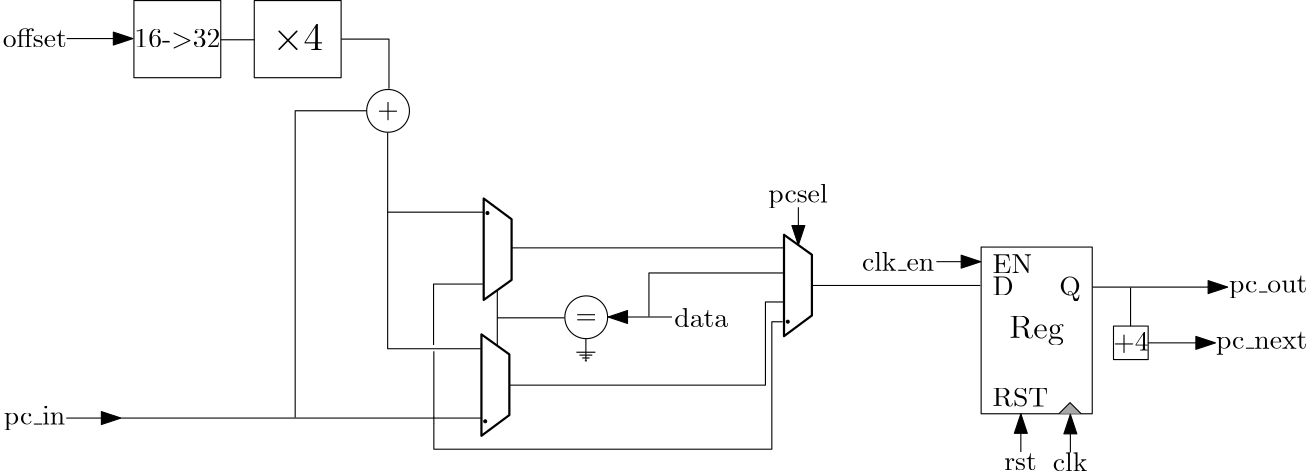 <?xml version="1.0"?>
<!DOCTYPE ipe SYSTEM "ipe.dtd">
<ipe version="70218" creator="Ipe 7.2.23">
<info created="D:20210502173111" modified="D:20210503160236"/>
<ipestyle name="basic">
<symbol name="arrow/arc(spx)">
<path stroke="sym-stroke" fill="sym-stroke" pen="sym-pen">
0 0 m
-1 0.333 l
-1 -0.333 l
h
</path>
</symbol>
<symbol name="arrow/farc(spx)">
<path stroke="sym-stroke" fill="white" pen="sym-pen">
0 0 m
-1 0.333 l
-1 -0.333 l
h
</path>
</symbol>
<symbol name="arrow/ptarc(spx)">
<path stroke="sym-stroke" fill="sym-stroke" pen="sym-pen">
0 0 m
-1 0.333 l
-0.8 0 l
-1 -0.333 l
h
</path>
</symbol>
<symbol name="arrow/fptarc(spx)">
<path stroke="sym-stroke" fill="white" pen="sym-pen">
0 0 m
-1 0.333 l
-0.8 0 l
-1 -0.333 l
h
</path>
</symbol>
<symbol name="mark/circle(sx)" transformations="translations">
<path fill="sym-stroke">
0.6 0 0 0.6 0 0 e
0.4 0 0 0.4 0 0 e
</path>
</symbol>
<symbol name="mark/disk(sx)" transformations="translations">
<path fill="sym-stroke">
0.6 0 0 0.6 0 0 e
</path>
</symbol>
<symbol name="mark/fdisk(sfx)" transformations="translations">
<group>
<path fill="sym-fill">
0.5 0 0 0.5 0 0 e
</path>
<path fill="sym-stroke" fillrule="eofill">
0.6 0 0 0.6 0 0 e
0.4 0 0 0.4 0 0 e
</path>
</group>
</symbol>
<symbol name="mark/box(sx)" transformations="translations">
<path fill="sym-stroke" fillrule="eofill">
-0.6 -0.6 m
0.6 -0.6 l
0.6 0.6 l
-0.6 0.6 l
h
-0.4 -0.4 m
0.4 -0.4 l
0.4 0.4 l
-0.4 0.4 l
h
</path>
</symbol>
<symbol name="mark/square(sx)" transformations="translations">
<path fill="sym-stroke">
-0.6 -0.6 m
0.6 -0.6 l
0.6 0.6 l
-0.6 0.6 l
h
</path>
</symbol>
<symbol name="mark/fsquare(sfx)" transformations="translations">
<group>
<path fill="sym-fill">
-0.5 -0.5 m
0.5 -0.5 l
0.5 0.5 l
-0.5 0.5 l
h
</path>
<path fill="sym-stroke" fillrule="eofill">
-0.6 -0.6 m
0.6 -0.6 l
0.6 0.6 l
-0.6 0.6 l
h
-0.4 -0.4 m
0.4 -0.4 l
0.4 0.4 l
-0.4 0.4 l
h
</path>
</group>
</symbol>
<symbol name="mark/cross(sx)" transformations="translations">
<group>
<path fill="sym-stroke">
-0.43 -0.57 m
0.57 0.43 l
0.43 0.57 l
-0.57 -0.43 l
h
</path>
<path fill="sym-stroke">
-0.43 0.57 m
0.57 -0.43 l
0.43 -0.57 l
-0.57 0.43 l
h
</path>
</group>
</symbol>
<symbol name="arrow/fnormal(spx)">
<path stroke="sym-stroke" fill="white" pen="sym-pen">
0 0 m
-1 0.333 l
-1 -0.333 l
h
</path>
</symbol>
<symbol name="arrow/pointed(spx)">
<path stroke="sym-stroke" fill="sym-stroke" pen="sym-pen">
0 0 m
-1 0.333 l
-0.8 0 l
-1 -0.333 l
h
</path>
</symbol>
<symbol name="arrow/fpointed(spx)">
<path stroke="sym-stroke" fill="white" pen="sym-pen">
0 0 m
-1 0.333 l
-0.8 0 l
-1 -0.333 l
h
</path>
</symbol>
<symbol name="arrow/linear(spx)">
<path stroke="sym-stroke" pen="sym-pen">
-1 0.333 m
0 0 l
-1 -0.333 l
</path>
</symbol>
<symbol name="arrow/fdouble(spx)">
<path stroke="sym-stroke" fill="white" pen="sym-pen">
0 0 m
-1 0.333 l
-1 -0.333 l
h
-1 0 m
-2 0.333 l
-2 -0.333 l
h
</path>
</symbol>
<symbol name="arrow/double(spx)">
<path stroke="sym-stroke" fill="sym-stroke" pen="sym-pen">
0 0 m
-1 0.333 l
-1 -0.333 l
h
-1 0 m
-2 0.333 l
-2 -0.333 l
h
</path>
</symbol>
<symbol name="arrow/mid-normal(spx)">
<path stroke="sym-stroke" fill="sym-stroke" pen="sym-pen">
0.5 0 m
-0.5 0.333 l
-0.5 -0.333 l
h
</path>
</symbol>
<symbol name="arrow/mid-fnormal(spx)">
<path stroke="sym-stroke" fill="white" pen="sym-pen">
0.5 0 m
-0.5 0.333 l
-0.5 -0.333 l
h
</path>
</symbol>
<symbol name="arrow/mid-pointed(spx)">
<path stroke="sym-stroke" fill="sym-stroke" pen="sym-pen">
0.5 0 m
-0.5 0.333 l
-0.3 0 l
-0.5 -0.333 l
h
</path>
</symbol>
<symbol name="arrow/mid-fpointed(spx)">
<path stroke="sym-stroke" fill="white" pen="sym-pen">
0.5 0 m
-0.5 0.333 l
-0.3 0 l
-0.5 -0.333 l
h
</path>
</symbol>
<symbol name="arrow/mid-double(spx)">
<path stroke="sym-stroke" fill="sym-stroke" pen="sym-pen">
1 0 m
0 0.333 l
0 -0.333 l
h
0 0 m
-1 0.333 l
-1 -0.333 l
h
</path>
</symbol>
<symbol name="arrow/mid-fdouble(spx)">
<path stroke="sym-stroke" fill="white" pen="sym-pen">
1 0 m
0 0.333 l
0 -0.333 l
h
0 0 m
-1 0.333 l
-1 -0.333 l
h
</path>
</symbol>
<anglesize name="22.5 deg" value="22.5"/>
<anglesize name="30 deg" value="30"/>
<anglesize name="45 deg" value="45"/>
<anglesize name="60 deg" value="60"/>
<anglesize name="90 deg" value="90"/>
<arrowsize name="large" value="10"/>
<arrowsize name="small" value="5"/>
<arrowsize name="tiny" value="3"/>
<color name="blue" value="0 0 1"/>
<color name="brown" value="0.647 0.165 0.165"/>
<color name="darkblue" value="0 0 0.545"/>
<color name="darkcyan" value="0 0.545 0.545"/>
<color name="darkgray" value="0.663"/>
<color name="darkgreen" value="0 0.392 0"/>
<color name="darkmagenta" value="0.545 0 0.545"/>
<color name="darkorange" value="1 0.549 0"/>
<color name="darkred" value="0.545 0 0"/>
<color name="gold" value="1 0.843 0"/>
<color name="gray" value="0.745"/>
<color name="green" value="0 1 0"/>
<color name="lightblue" value="0.678 0.847 0.902"/>
<color name="lightcyan" value="0.878 1 1"/>
<color name="lightgray" value="0.827"/>
<color name="lightgreen" value="0.565 0.933 0.565"/>
<color name="lightyellow" value="1 1 0.878"/>
<color name="navy" value="0 0 0.502"/>
<color name="orange" value="1 0.647 0"/>
<color name="pink" value="1 0.753 0.796"/>
<color name="purple" value="0.627 0.125 0.941"/>
<color name="red" value="1 0 0"/>
<color name="seagreen" value="0.18 0.545 0.341"/>
<color name="turquoise" value="0.251 0.878 0.816"/>
<color name="violet" value="0.933 0.51 0.933"/>
<color name="yellow" value="1 1 0"/>
<dashstyle name="dash dot dotted" value="[4 2 1 2 1 2] 0"/>
<dashstyle name="dash dotted" value="[4 2 1 2] 0"/>
<dashstyle name="dashed" value="[4] 0"/>
<dashstyle name="dotted" value="[1 3] 0"/>
<gridsize name="10 pts (~3.5 mm)" value="10"/>
<gridsize name="14 pts (~5 mm)" value="14"/>
<gridsize name="16 pts (~6 mm)" value="16"/>
<gridsize name="20 pts (~7 mm)" value="20"/>
<gridsize name="28 pts (~10 mm)" value="28"/>
<gridsize name="32 pts (~12 mm)" value="32"/>
<gridsize name="4 pts" value="4"/>
<gridsize name="56 pts (~20 mm)" value="56"/>
<gridsize name="8 pts (~3 mm)" value="8"/>
<opacity name="10%" value="0.1"/>
<opacity name="30%" value="0.3"/>
<opacity name="50%" value="0.5"/>
<opacity name="75%" value="0.75"/>
<pen name="fat" value="1.2"/>
<pen name="heavier" value="0.8"/>
<pen name="ultrafat" value="2"/>
<symbolsize name="large" value="5"/>
<symbolsize name="small" value="2"/>
<symbolsize name="tiny" value="1.1"/>
<textsize name="Huge" value="\Huge"/>
<textsize name="LARGE" value="\LARGE"/>
<textsize name="Large" value="\Large"/>
<textsize name="footnote" value="\footnotesize"/>
<textsize name="huge" value="\huge"/>
<textsize name="large" value="\large"/>
<textsize name="small" value="\small"/>
<textsize name="tiny" value="\tiny"/>
<textstyle name="center" begin="\begin{center}" end="\end{center}"/>
<textstyle name="item" begin="\begin{itemize}\item{}" end="\end{itemize}"/>
<textstyle name="itemize" begin="\begin{itemize}" end="\end{itemize}"/>
<tiling name="falling" angle="-60" step="4" width="1"/>
<tiling name="rising" angle="30" step="4" width="1"/>
</ipestyle>
<page>
<layer name="alpha"/>
<view layers="alpha" active="alpha"/>
<path layer="alpha" matrix="1 0 0 1 -38.042 321.317" stroke="black">
235.119 376.186 m
333.152 376.186 l
</path>
<path matrix="1.0095 0 0 0.900143 -40.7444 356.412" stroke="black">
284.58 351.455 m
284.58 368.891 l
333.152 368.891 l
</path>
<path matrix="0.99774 0 0 0.794675 -37.5127 388.163" stroke="black">
234.271 327.086 m
326.728 327.086 l
326.728 364.762 l
333.2 364.762 l
</path>
<path matrix="0.998153 0 0 0.826297 -37.6195 374.072" stroke="black">
207.109 314.989 m
207.109 303.709 l
329.008 303.709 l
329.008 359.232 l
332.912 359.232 l
</path>
<path matrix="1 0 0 1 -37.942 321.317" stroke="black">
207.044 312.88 m
207.044 315.36 l
</path>
<text matrix="1 0 0 1 -160.642 186.733" transformations="translations" pos="174.913 447.135" stroke="black" type="label" width="22.128" height="6.661" depth="1.93" valign="baseline">pc\_in</text>
<group matrix="1 0 0 1 -92.6265 341.594">
<path matrix="1 0 0 1 14.8719 -14.8719" stroke="black">
7.69922 0 0 7.69922 230.379 420.104 e
</path>
<text matrix="1 0 0 1 6.78478 -50.011" transformations="translations" pos="234.592 452.752" stroke="black" type="label" width="7.749" height="5.812" depth="0.83" valign="baseline">+</text>
</group>
<group matrix="1 0 0 1 -144.779 294.836">
<path matrix="0 -0.11398 0.0777052 0 292.144 442.268" stroke="0" fill="white" pen="heavier">
191.62 510.692 m
257.048 640.008 l
448.713 640.008 l
511.832 510.692 l
h
</path>
<path matrix="1 0 0 1 100.466 0" stroke="black" fill="black">
0.528099 0 0 0.528099 232.719 415.21 e
</path>
</group>
<group matrix="1 0 0 -1 -145.59 1050.28">
<path matrix="0 -0.11398 0.0777052 0 292.144 442.268" stroke="0" fill="white" pen="heavier">
191.62 510.692 m
257.048 640.008 l
448.713 640.008 l
511.832 510.692 l
h
</path>
<path matrix="1 0 0 1 100.466 0" stroke="black" fill="black">
0.528099 0 0 0.528099 232.719 415.21 e
</path>
</group>
<group matrix="1 0 0 1 -38.042 321.317">
<path matrix="1 0 0 1 31.6253 -68.9053" stroke="black">
7.69922 0 0 7.69922 230.379 420.104 e
</path>
<text matrix="1 0 0 1 23.5382 -104.044" transformations="translations" pos="234.592 452.752" stroke="black" type="label" width="7.749" height="3.655" depth="0" valign="baseline">=</text>
</group>
<path matrix="1 0 0 1 -38.042 321.317" stroke="black">
261.88 343.471 m
261.88 335.512 l
</path>
<group matrix="1 0 0 1 -38.8765 320.018">
<path matrix="1 0 0 1 -0.349667 0" stroke="black">
259.651 339.909 m
266.478 339.909 l
</path>
<path matrix="1 0 0 1 -0.19981 0" stroke="black">
260.617 338.876 m
265.212 338.876 l
</path>
<path matrix="1 0 0 1 -0.116556 0.166508" stroke="black">
261.516 337.677 m
264.147 337.677 l
</path>
<path stroke="black">
262.348 336.812 m
263.081 336.812 l
</path>
</group>
<text matrix="1 0 0 1 -28.4328 317.26" transformations="translations" pos="284.107 351.797" stroke="black" type="label" width="19.372" height="6.918" depth="0" valign="baseline">data</text>
<path matrix="1.59876 0 0 1.70653 -199.626 73.114" stroke="black" arrow="normal/normal">
284.254 351.3 m
269.865 351.3 l
</path>
<path matrix="1 0 0 1 -38.042 321.317" stroke="black">
229.99 360.766 m
229.99 341.034 l
</path>
<path matrix="1 0 0 1 -38.042 321.317" stroke="black">
254.18 350.995 m
229.99 350.995 l
</path>
<path matrix="1 0 0 1 -38.042 321.317" stroke="black">
190.521 417.677 m
190.521 389.034 l
225.11 389.034 l
</path>
<path matrix="0.997937 0 0 1.00061 -37.5799 321.109" stroke="black">
190.448 389.091 m
190.448 339.878 l
224.056 339.878 l
</path>
<path matrix="1.25918 0 0 3.96667 -96.1277 -612.913" stroke="black">
224.112 314.909 m
121.941 314.909 l
121.248 314.909 l
</path>
<path matrix="1 0 0 1 -64.8121 320.787" stroke="black" arrow="normal/normal">
101.572 315.447 m
121.228 315.447 l
</path>
<path matrix="1 0 0 1 -38.042 321.317" stroke="black">
207.145 315.088 m
207.145 338.957 l
</path>
<path matrix="1 0 0 1 -38.042 321.317" stroke="black">
207.041 341.206 m
207.041 363.15 l
224.754 363.15 l
</path>
<path matrix="1 0 0 1 -38.042 321.317" stroke="black">
157.226 315.085 m
157.226 425.545 l
182.917 425.545 l
</path>
<text matrix="1 0 0 1 97.5016 281.786" transformations="translations" pos="192 432" stroke="black" type="label" width="21.364" height="6.926" depth="1.93" valign="baseline">pcsel</text>
<text matrix="1 0 0 1 103.342 285.405" transformations="translations" pos="352 396" stroke="black" type="label" width="28.216" height="6.135" depth="1.93" valign="baseline">pc\_out</text>
<path matrix="1.46569 0 0 -4.89562 -114.883 2652.88" stroke="black" fill="darkgray">
327.991 402.178 m
286.524 402.178 l
</path>
<text matrix="1 0 0 1 98.6366 265.177" transformations="translations" pos="352 396" stroke="black" type="label" width="32.921" height="6.135" depth="1.93" valign="baseline">pc\_next</text>
<path matrix="1 0 0 1 63.7986 281.786" stroke="black" arrow="normal/normal">
236.531 430.363 m
236.531 416.754 l
</path>
<group matrix="1 0 0 1 115.39 296.38">
<path stroke="black">
298.389 372.97 m
298.389 360.906 l
310.869 360.906 l
310.869 372.97 l
h
</path>
<text matrix="1 0 0 1 -3.03702 -4.66749" transformations="translations" pos="301.301 368.81" stroke="black" type="label" width="12.73" height="6.421" depth="0.83" valign="baseline">+4</text>
</group>
<path matrix="4.43674 0 0 313.379 -1226.94 -125135.47" stroke="black" arrow="normal/normal">
368.1 401.491 m
379.06 401.491 l
</path>
<path matrix="1 0 0 1 38.1278 273.786" stroke="black">
328 424 m
328 364 l
368 364 l
368 424 l
h
</path>
<text matrix="1 0 0 1 36.2928 280.859" transformations="translations" pos="340 384" stroke="black" type="label" width="19.67" height="8.174" depth="2.32" valign="baseline" size="large">Reg</text>
<path matrix="1 0 0 1 38.1278 281.786" stroke="black" fill="darkgray">
356 356 m
360 360 l
364 356 l
</path>
<text matrix="1 0 0 1 47.2307 267.604" transformations="translations" pos="327.202 349.857" stroke="black" type="label" width="11.706" height="6.128" depth="0" valign="baseline">rst</text>
<text matrix="1 0 0 1 29.0306 269.101" transformations="translations" pos="362.871 347.966" stroke="black" type="label" width="12.453" height="6.918" depth="0" valign="baseline">clk</text>
<text matrix="1 0 0 1 24.9209 277.226" transformations="translations" pos="298.288 412.008" stroke="black" type="label" width="26.003" height="6.918" depth="0" valign="baseline">clk\_en</text>
<path matrix="2.19153 0 0 2.6619 -352.487 -400.833" stroke="black" arrow="normal/normal">
320.555 410.746 m
327.826 410.746 l
</path>
<text matrix="1 0 0 1 38.2533 276.382" transformations="translations" pos="332 404" stroke="black" type="label" width="7.61" height="6.808" depth="0" valign="baseline">D</text>
<text matrix="1 0 0 1 42.2533 276.382" transformations="translations" pos="352 404" stroke="black" type="label" width="7.749" height="6.815" depth="1.93" valign="baseline">Q</text>
<text matrix="1 0 0 1 38.2533 320.382" transformations="translations" pos="332 368" stroke="black" type="label" width="14.252" height="6.808" depth="0" valign="baseline">EN</text>
<text matrix="1 0 0 1 38.2533 276.382" transformations="translations" pos="332 364" stroke="black" type="label" width="20.064" height="6.808" depth="0" valign="baseline">RST</text>
<path matrix="-0.303025 0 0 2.04368 484.146 -89.708" stroke="black" arrow="normal/normal">
342.294 349.228 m
342.294 355.946 l
</path>
<path matrix="-0.303025 0 0 2.04368 501.98 -89.898" stroke="black" arrow="normal/normal">
342.294 349.228 m
342.294 355.946 l
</path>
<path matrix="1 0 0 1 -36.6675 281.786" stroke="black" fill="black">
456.589 401.439 m
456.589 387.493 l
</path>
<path matrix="1 0 0 1 -36.6675 281.786" stroke="black" fill="black" arrow="normal/normal">
462.826 381.514 m
487.107 381.514 l
</path>
<group matrix="1 0 0 -1 -36.6675 1086.14">
<path matrix="0 -0.11398 0.0777052 0 292.144 442.268" stroke="0" fill="white" pen="heavier">
191.62 510.692 m
257.048 640.008 l
448.713 640.008 l
511.832 510.692 l
h
</path>
<path matrix="1 0 0 1 100.466 0" stroke="black" fill="black">
0.528099 0 0 0.528099 232.719 415.21 e
</path>
</group>
<group matrix="1 0 0 1 -98.967 1.97504">
<path matrix="1.16535 0 0 1.15094 -45.5665 263.98" stroke="black">
213.66 452.308 m
213.66 428.18 l
240.492 428.18 l
240.492 452.308 l
h
</path>
<text matrix="1 0 0 1 -10.3505 325.568" transformations="translations" pos="220.316 441.076" stroke="black" type="label" width="18.182" height="9.251" depth="1.19" valign="baseline" size="Large" style="math">\times 4</text>
</group>
<group matrix="1 0 0 1 -25.5399 0">
<text matrix="1 0 0 1 -135.804 347.142" transformations="translations" pos="175.264 422.562" stroke="black" type="label" width="23.025" height="6.918" depth="0" valign="baseline">offset</text>
<group matrix="1 0 0 1 -126.99 330.586">
<path matrix="1.16535 0 0 1.15094 -35.3296 -64.6309" stroke="black">
213.66 452.308 m
213.66 428.18 l
240.492 428.18 l
240.492 452.308 l
h
</path>
<text matrix="1 0 0 1 -6.51915 -2.02602" transformations="translations" pos="220.316 441.076" stroke="black" type="label" width="30.995" height="6.42" depth="0.39" valign="baseline">16-\textgreater32</text>
</group>
<path matrix="1 0 0 1 -89.1136 347.142" stroke="black" arrow="normal/normal">
151.594 425.706 m
175.379 425.706 l
</path>
</group>
<path stroke="black">
92.318 772.414 m
104.519 772.414 l
</path>
<path stroke="black">
135.821 772.66 m
152.952 772.66 l
152.952 754.791 l
</path>
</page>
</ipe>
